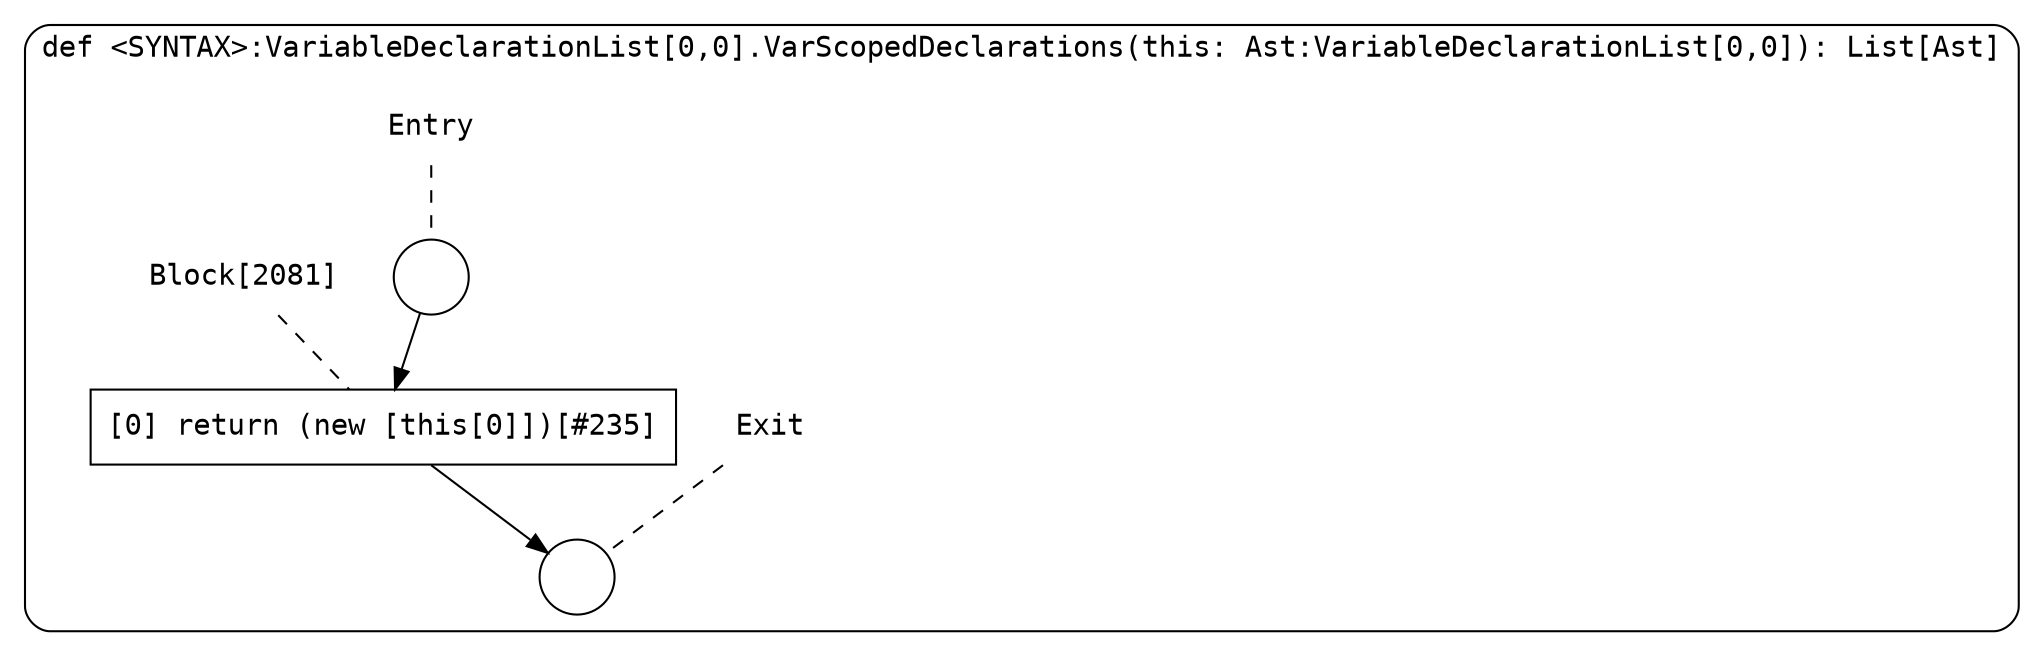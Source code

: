 digraph {
  graph [fontname = "Consolas"]
  node [fontname = "Consolas"]
  edge [fontname = "Consolas"]
  subgraph cluster398 {
    label = "def <SYNTAX>:VariableDeclarationList[0,0].VarScopedDeclarations(this: Ast:VariableDeclarationList[0,0]): List[Ast]"
    style = rounded
    cluster398_entry_name [shape=none, label=<<font color="black">Entry</font>>]
    cluster398_entry_name -> cluster398_entry [arrowhead=none, color="black", style=dashed]
    cluster398_entry [shape=circle label=" " color="black" fillcolor="white" style=filled]
    cluster398_entry -> node2081 [color="black"]
    cluster398_exit_name [shape=none, label=<<font color="black">Exit</font>>]
    cluster398_exit_name -> cluster398_exit [arrowhead=none, color="black", style=dashed]
    cluster398_exit [shape=circle label=" " color="black" fillcolor="white" style=filled]
    node2081_name [shape=none, label=<<font color="black">Block[2081]</font>>]
    node2081_name -> node2081 [arrowhead=none, color="black", style=dashed]
    node2081 [shape=box, label=<<font color="black">[0] return (new [this[0]])[#235]<BR ALIGN="LEFT"/></font>> color="black" fillcolor="white", style=filled]
    node2081 -> cluster398_exit [color="black"]
  }
}
